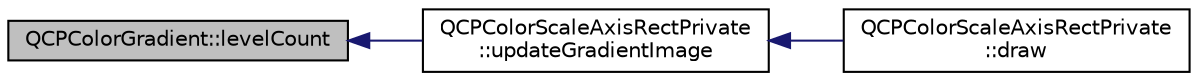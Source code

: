 digraph "QCPColorGradient::levelCount"
{
  edge [fontname="Helvetica",fontsize="10",labelfontname="Helvetica",labelfontsize="10"];
  node [fontname="Helvetica",fontsize="10",shape=record];
  rankdir="LR";
  Node1 [label="QCPColorGradient::levelCount",height=0.2,width=0.4,color="black", fillcolor="grey75", style="filled", fontcolor="black"];
  Node1 -> Node2 [dir="back",color="midnightblue",fontsize="10",style="solid",fontname="Helvetica"];
  Node2 [label="QCPColorScaleAxisRectPrivate\l::updateGradientImage",height=0.2,width=0.4,color="black", fillcolor="white", style="filled",URL="$class_q_c_p_color_scale_axis_rect_private.html#a73754cab312aeaddea1bfcc67cc079ac"];
  Node2 -> Node3 [dir="back",color="midnightblue",fontsize="10",style="solid",fontname="Helvetica"];
  Node3 [label="QCPColorScaleAxisRectPrivate\l::draw",height=0.2,width=0.4,color="black", fillcolor="white", style="filled",URL="$class_q_c_p_color_scale_axis_rect_private.html#adb67bfe9057a9dd9a85f548c274e6d98"];
}
